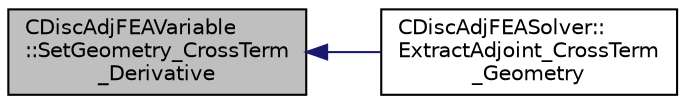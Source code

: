 digraph "CDiscAdjFEAVariable::SetGeometry_CrossTerm_Derivative"
{
  edge [fontname="Helvetica",fontsize="10",labelfontname="Helvetica",labelfontsize="10"];
  node [fontname="Helvetica",fontsize="10",shape=record];
  rankdir="LR";
  Node95 [label="CDiscAdjFEAVariable\l::SetGeometry_CrossTerm\l_Derivative",height=0.2,width=0.4,color="black", fillcolor="grey75", style="filled", fontcolor="black"];
  Node95 -> Node96 [dir="back",color="midnightblue",fontsize="10",style="solid",fontname="Helvetica"];
  Node96 [label="CDiscAdjFEASolver::\lExtractAdjoint_CrossTerm\l_Geometry",height=0.2,width=0.4,color="black", fillcolor="white", style="filled",URL="$class_c_disc_adj_f_e_a_solver.html#a3e92028c418105497f2eb9c7c8b93e38",tooltip="A virtual member. "];
}
